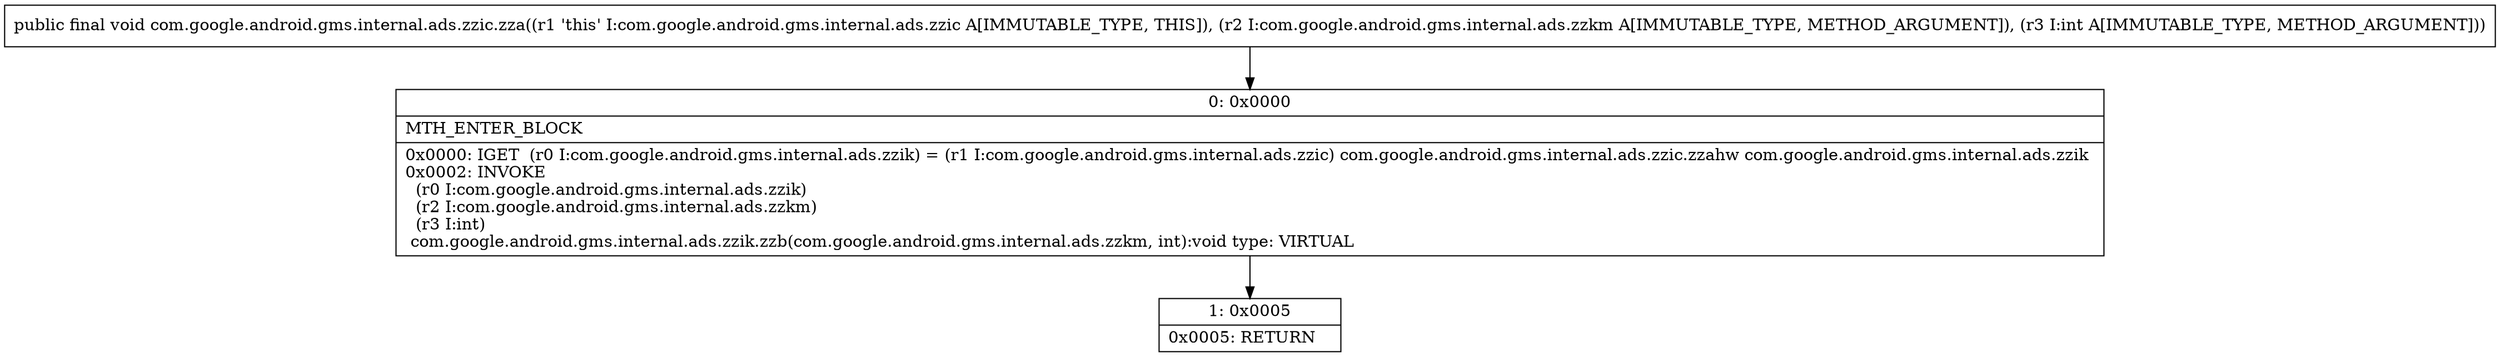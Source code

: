 digraph "CFG forcom.google.android.gms.internal.ads.zzic.zza(Lcom\/google\/android\/gms\/internal\/ads\/zzkm;I)V" {
Node_0 [shape=record,label="{0\:\ 0x0000|MTH_ENTER_BLOCK\l|0x0000: IGET  (r0 I:com.google.android.gms.internal.ads.zzik) = (r1 I:com.google.android.gms.internal.ads.zzic) com.google.android.gms.internal.ads.zzic.zzahw com.google.android.gms.internal.ads.zzik \l0x0002: INVOKE  \l  (r0 I:com.google.android.gms.internal.ads.zzik)\l  (r2 I:com.google.android.gms.internal.ads.zzkm)\l  (r3 I:int)\l com.google.android.gms.internal.ads.zzik.zzb(com.google.android.gms.internal.ads.zzkm, int):void type: VIRTUAL \l}"];
Node_1 [shape=record,label="{1\:\ 0x0005|0x0005: RETURN   \l}"];
MethodNode[shape=record,label="{public final void com.google.android.gms.internal.ads.zzic.zza((r1 'this' I:com.google.android.gms.internal.ads.zzic A[IMMUTABLE_TYPE, THIS]), (r2 I:com.google.android.gms.internal.ads.zzkm A[IMMUTABLE_TYPE, METHOD_ARGUMENT]), (r3 I:int A[IMMUTABLE_TYPE, METHOD_ARGUMENT])) }"];
MethodNode -> Node_0;
Node_0 -> Node_1;
}


